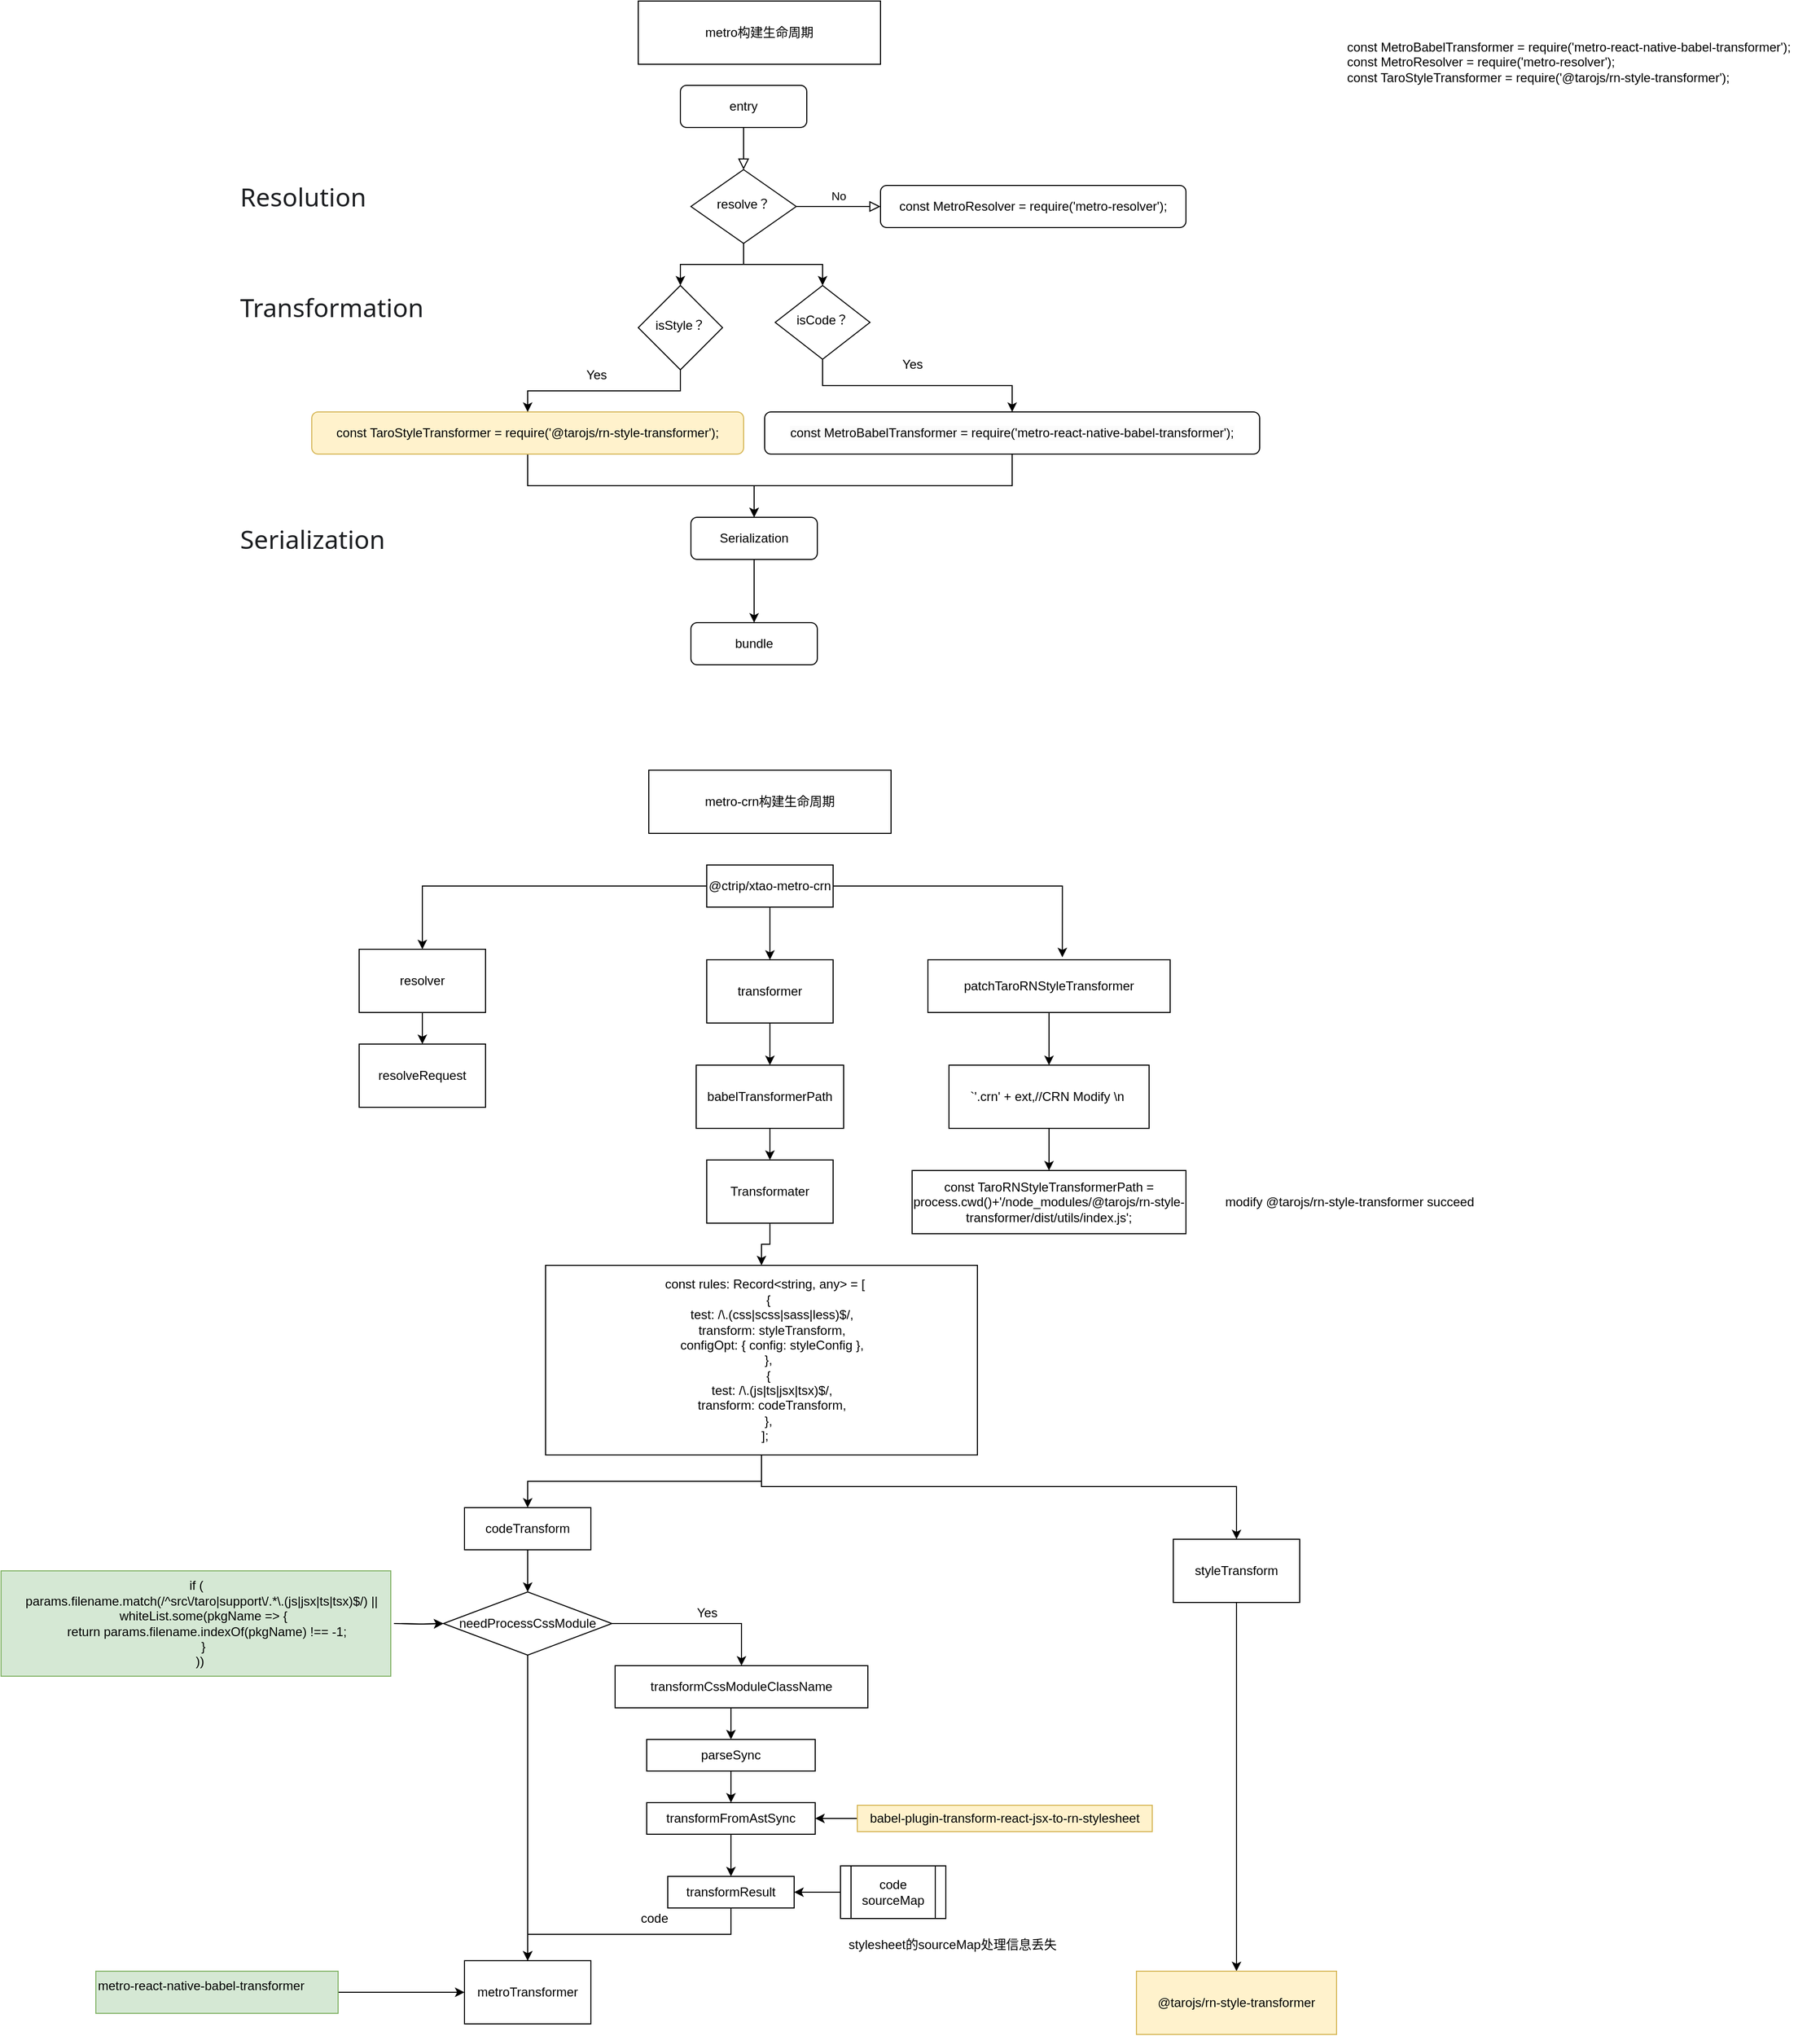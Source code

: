 <mxfile version="20.8.20" type="github">
  <diagram id="C5RBs43oDa-KdzZeNtuy" name="Page-1">
    <mxGraphModel dx="2879" dy="1148" grid="1" gridSize="10" guides="1" tooltips="1" connect="1" arrows="1" fold="1" page="1" pageScale="1" pageWidth="827" pageHeight="1169" math="0" shadow="0">
      <root>
        <mxCell id="WIyWlLk6GJQsqaUBKTNV-0" />
        <mxCell id="WIyWlLk6GJQsqaUBKTNV-1" parent="WIyWlLk6GJQsqaUBKTNV-0" />
        <mxCell id="WIyWlLk6GJQsqaUBKTNV-2" value="" style="rounded=0;html=1;jettySize=auto;orthogonalLoop=1;fontSize=11;endArrow=block;endFill=0;endSize=8;strokeWidth=1;shadow=0;labelBackgroundColor=none;edgeStyle=orthogonalEdgeStyle;" parent="WIyWlLk6GJQsqaUBKTNV-1" source="WIyWlLk6GJQsqaUBKTNV-3" target="WIyWlLk6GJQsqaUBKTNV-6" edge="1">
          <mxGeometry relative="1" as="geometry" />
        </mxCell>
        <mxCell id="WIyWlLk6GJQsqaUBKTNV-3" value="entry" style="rounded=1;whiteSpace=wrap;html=1;fontSize=12;glass=0;strokeWidth=1;shadow=0;" parent="WIyWlLk6GJQsqaUBKTNV-1" vertex="1">
          <mxGeometry x="160" y="90" width="120" height="40" as="geometry" />
        </mxCell>
        <mxCell id="WIyWlLk6GJQsqaUBKTNV-5" value="No" style="edgeStyle=orthogonalEdgeStyle;rounded=0;html=1;jettySize=auto;orthogonalLoop=1;fontSize=11;endArrow=block;endFill=0;endSize=8;strokeWidth=1;shadow=0;labelBackgroundColor=none;" parent="WIyWlLk6GJQsqaUBKTNV-1" source="WIyWlLk6GJQsqaUBKTNV-6" target="WIyWlLk6GJQsqaUBKTNV-7" edge="1">
          <mxGeometry y="10" relative="1" as="geometry">
            <mxPoint as="offset" />
          </mxGeometry>
        </mxCell>
        <mxCell id="yk6-KxCTzFVwfwhHIDTs-6" style="edgeStyle=orthogonalEdgeStyle;rounded=0;orthogonalLoop=1;jettySize=auto;html=1;exitX=0.5;exitY=1;exitDx=0;exitDy=0;entryX=0.5;entryY=0;entryDx=0;entryDy=0;" parent="WIyWlLk6GJQsqaUBKTNV-1" source="WIyWlLk6GJQsqaUBKTNV-6" target="yk6-KxCTzFVwfwhHIDTs-2" edge="1">
          <mxGeometry relative="1" as="geometry" />
        </mxCell>
        <mxCell id="yk6-KxCTzFVwfwhHIDTs-7" style="edgeStyle=orthogonalEdgeStyle;rounded=0;orthogonalLoop=1;jettySize=auto;html=1;exitX=0.5;exitY=1;exitDx=0;exitDy=0;entryX=0.5;entryY=0;entryDx=0;entryDy=0;" parent="WIyWlLk6GJQsqaUBKTNV-1" source="WIyWlLk6GJQsqaUBKTNV-6" target="WIyWlLk6GJQsqaUBKTNV-10" edge="1">
          <mxGeometry relative="1" as="geometry" />
        </mxCell>
        <mxCell id="WIyWlLk6GJQsqaUBKTNV-6" value="resolve？" style="rhombus;whiteSpace=wrap;html=1;shadow=0;fontFamily=Helvetica;fontSize=12;align=center;strokeWidth=1;spacing=6;spacingTop=-4;" parent="WIyWlLk6GJQsqaUBKTNV-1" vertex="1">
          <mxGeometry x="170" y="170" width="100" height="70" as="geometry" />
        </mxCell>
        <mxCell id="WIyWlLk6GJQsqaUBKTNV-7" value="const MetroResolver = require(&#39;metro-resolver&#39;);" style="rounded=1;whiteSpace=wrap;html=1;fontSize=12;glass=0;strokeWidth=1;shadow=0;" parent="WIyWlLk6GJQsqaUBKTNV-1" vertex="1">
          <mxGeometry x="350" y="185" width="290" height="40" as="geometry" />
        </mxCell>
        <mxCell id="yk6-KxCTzFVwfwhHIDTs-12" style="edgeStyle=orthogonalEdgeStyle;rounded=0;orthogonalLoop=1;jettySize=auto;html=1;exitX=0.5;exitY=1;exitDx=0;exitDy=0;" parent="WIyWlLk6GJQsqaUBKTNV-1" source="WIyWlLk6GJQsqaUBKTNV-10" target="WIyWlLk6GJQsqaUBKTNV-12" edge="1">
          <mxGeometry relative="1" as="geometry" />
        </mxCell>
        <mxCell id="WIyWlLk6GJQsqaUBKTNV-10" value="isCode？" style="rhombus;whiteSpace=wrap;html=1;shadow=0;fontFamily=Helvetica;fontSize=12;align=center;strokeWidth=1;spacing=6;spacingTop=-4;" parent="WIyWlLk6GJQsqaUBKTNV-1" vertex="1">
          <mxGeometry x="250" y="280" width="90" height="70" as="geometry" />
        </mxCell>
        <mxCell id="yk6-KxCTzFVwfwhHIDTs-22" style="edgeStyle=orthogonalEdgeStyle;rounded=0;orthogonalLoop=1;jettySize=auto;html=1;exitX=0.5;exitY=1;exitDx=0;exitDy=0;entryX=0.5;entryY=0;entryDx=0;entryDy=0;" parent="WIyWlLk6GJQsqaUBKTNV-1" source="WIyWlLk6GJQsqaUBKTNV-11" target="yk6-KxCTzFVwfwhHIDTs-19" edge="1">
          <mxGeometry relative="1" as="geometry" />
        </mxCell>
        <mxCell id="WIyWlLk6GJQsqaUBKTNV-11" value="Serialization" style="rounded=1;whiteSpace=wrap;html=1;fontSize=12;glass=0;strokeWidth=1;shadow=0;" parent="WIyWlLk6GJQsqaUBKTNV-1" vertex="1">
          <mxGeometry x="170" y="500" width="120" height="40" as="geometry" />
        </mxCell>
        <mxCell id="yk6-KxCTzFVwfwhHIDTs-23" style="edgeStyle=orthogonalEdgeStyle;rounded=0;orthogonalLoop=1;jettySize=auto;html=1;exitX=0.5;exitY=1;exitDx=0;exitDy=0;entryX=0.5;entryY=0;entryDx=0;entryDy=0;" parent="WIyWlLk6GJQsqaUBKTNV-1" source="WIyWlLk6GJQsqaUBKTNV-12" target="WIyWlLk6GJQsqaUBKTNV-11" edge="1">
          <mxGeometry relative="1" as="geometry" />
        </mxCell>
        <mxCell id="WIyWlLk6GJQsqaUBKTNV-12" value="&lt;meta charset=&quot;utf-8&quot;&gt;&lt;span style=&quot;color: rgb(0, 0, 0); font-family: Helvetica; font-size: 12px; font-style: normal; font-variant-ligatures: normal; font-variant-caps: normal; font-weight: 400; letter-spacing: normal; orphans: 2; text-align: left; text-indent: 0px; text-transform: none; widows: 2; word-spacing: 0px; -webkit-text-stroke-width: 0px; background-color: rgb(251, 251, 251); text-decoration-thickness: initial; text-decoration-style: initial; text-decoration-color: initial; float: none; display: inline !important;&quot;&gt;const MetroBabelTransformer = require(&#39;metro-react-native-babel-transformer&#39;);&lt;/span&gt;&lt;br style=&quot;border-color: var(--border-color); color: rgb(0, 0, 0); font-family: Helvetica; font-size: 12px; font-style: normal; font-variant-ligatures: normal; font-variant-caps: normal; font-weight: 400; letter-spacing: normal; orphans: 2; text-align: left; text-indent: 0px; text-transform: none; widows: 2; word-spacing: 0px; -webkit-text-stroke-width: 0px; background-color: rgb(251, 251, 251); text-decoration-thickness: initial; text-decoration-style: initial; text-decoration-color: initial;&quot;&gt;" style="rounded=1;whiteSpace=wrap;html=1;fontSize=12;glass=0;strokeWidth=1;shadow=0;" parent="WIyWlLk6GJQsqaUBKTNV-1" vertex="1">
          <mxGeometry x="240" y="400" width="470" height="40" as="geometry" />
        </mxCell>
        <mxCell id="5LdNp1swamGVDtRg0BKm-34" value="metro构建生命周期" style="rounded=0;whiteSpace=wrap;html=1;" parent="WIyWlLk6GJQsqaUBKTNV-1" vertex="1">
          <mxGeometry x="120" y="10" width="230" height="60" as="geometry" />
        </mxCell>
        <mxCell id="yk6-KxCTzFVwfwhHIDTs-0" value="const MetroBabelTransformer = require(&#39;metro-react-native-babel-transformer&#39;);&#xa;const MetroResolver = require(&#39;metro-resolver&#39;);&#xa;const TaroStyleTransformer = require(&#39;@tarojs/rn-style-transformer&#39;);" style="text;whiteSpace=wrap;html=1;" parent="WIyWlLk6GJQsqaUBKTNV-1" vertex="1">
          <mxGeometry x="791" y="40" width="450" height="70" as="geometry" />
        </mxCell>
        <mxCell id="yk6-KxCTzFVwfwhHIDTs-20" style="edgeStyle=orthogonalEdgeStyle;rounded=0;orthogonalLoop=1;jettySize=auto;html=1;exitX=0.5;exitY=1;exitDx=0;exitDy=0;entryX=0.5;entryY=0;entryDx=0;entryDy=0;" parent="WIyWlLk6GJQsqaUBKTNV-1" source="yk6-KxCTzFVwfwhHIDTs-1" target="WIyWlLk6GJQsqaUBKTNV-11" edge="1">
          <mxGeometry relative="1" as="geometry">
            <Array as="points">
              <mxPoint x="15" y="470" />
              <mxPoint x="230" y="470" />
            </Array>
          </mxGeometry>
        </mxCell>
        <mxCell id="yk6-KxCTzFVwfwhHIDTs-1" value="const TaroStyleTransformer = require(&#39;@tarojs/rn-style-transformer&#39;);" style="rounded=1;whiteSpace=wrap;html=1;fontSize=12;glass=0;strokeWidth=1;shadow=0;fillColor=#fff2cc;strokeColor=#d6b656;" parent="WIyWlLk6GJQsqaUBKTNV-1" vertex="1">
          <mxGeometry x="-190" y="400" width="410" height="40" as="geometry" />
        </mxCell>
        <mxCell id="yk6-KxCTzFVwfwhHIDTs-15" style="edgeStyle=orthogonalEdgeStyle;rounded=0;orthogonalLoop=1;jettySize=auto;html=1;exitX=0.5;exitY=1;exitDx=0;exitDy=0;entryX=0.5;entryY=0;entryDx=0;entryDy=0;" parent="WIyWlLk6GJQsqaUBKTNV-1" source="yk6-KxCTzFVwfwhHIDTs-2" target="yk6-KxCTzFVwfwhHIDTs-1" edge="1">
          <mxGeometry relative="1" as="geometry" />
        </mxCell>
        <mxCell id="yk6-KxCTzFVwfwhHIDTs-2" value="isStyle？" style="rhombus;whiteSpace=wrap;html=1;shadow=0;fontFamily=Helvetica;fontSize=12;align=center;strokeWidth=1;spacing=6;spacingTop=-4;" parent="WIyWlLk6GJQsqaUBKTNV-1" vertex="1">
          <mxGeometry x="120" y="280" width="80" height="80" as="geometry" />
        </mxCell>
        <mxCell id="yk6-KxCTzFVwfwhHIDTs-8" value="Yes" style="text;html=1;align=center;verticalAlign=middle;resizable=0;points=[];autosize=1;strokeColor=none;fillColor=none;" parent="WIyWlLk6GJQsqaUBKTNV-1" vertex="1">
          <mxGeometry x="60" y="350" width="40" height="30" as="geometry" />
        </mxCell>
        <mxCell id="yk6-KxCTzFVwfwhHIDTs-10" value="Yes" style="text;html=1;align=center;verticalAlign=middle;resizable=0;points=[];autosize=1;strokeColor=none;fillColor=none;" parent="WIyWlLk6GJQsqaUBKTNV-1" vertex="1">
          <mxGeometry x="360" y="340" width="40" height="30" as="geometry" />
        </mxCell>
        <mxCell id="yk6-KxCTzFVwfwhHIDTs-16" value="&lt;span style=&quot;box-sizing: border-box; font-size: var(--ifm-h3-font-size); scroll-margin-top: calc(var(--ifm-navbar-height) + 0.5rem); --ifm-h3-font-size: 1.5rem; letter-spacing: normal; orphans: 2; text-indent: 0px; text-transform: none; widows: 2; word-spacing: 0px; -webkit-text-stroke-width: 0px; color: rgb(28, 30, 33); font-family: system-ui, -apple-system, &amp;quot;Segoe UI&amp;quot;, Roboto, Ubuntu, Cantarell, &amp;quot;Noto Sans&amp;quot;, sans-serif, system-ui, &amp;quot;Segoe UI&amp;quot;, Helvetica, Arial, sans-serif, &amp;quot;Apple Color Emoji&amp;quot;, &amp;quot;Segoe UI Emoji&amp;quot;, &amp;quot;Segoe UI Symbol&amp;quot;; font-variant-caps: normal; font-variant-ligatures: normal; line-height: var(--ifm-heading-line-height);&quot;&gt;Resolution&lt;/span&gt;" style="text;whiteSpace=wrap;html=1;" parent="WIyWlLk6GJQsqaUBKTNV-1" vertex="1">
          <mxGeometry x="-260" y="175" width="140" height="50" as="geometry" />
        </mxCell>
        <mxCell id="yk6-KxCTzFVwfwhHIDTs-17" value="&lt;span style=&quot;box-sizing: border-box; font-size: var(--ifm-h3-font-size); scroll-margin-top: calc(var(--ifm-navbar-height) + 0.5rem); --ifm-h3-font-size: 1.5rem; letter-spacing: normal; orphans: 2; text-indent: 0px; text-transform: none; widows: 2; word-spacing: 0px; -webkit-text-stroke-width: 0px; color: rgb(28, 30, 33); font-family: system-ui, -apple-system, &amp;quot;Segoe UI&amp;quot;, Roboto, Ubuntu, Cantarell, &amp;quot;Noto Sans&amp;quot;, sans-serif, system-ui, &amp;quot;Segoe UI&amp;quot;, Helvetica, Arial, sans-serif, &amp;quot;Apple Color Emoji&amp;quot;, &amp;quot;Segoe UI Emoji&amp;quot;, &amp;quot;Segoe UI Symbol&amp;quot;; font-variant-caps: normal; font-variant-ligatures: normal; line-height: var(--ifm-heading-line-height);&quot;&gt;Transformation&lt;/span&gt;" style="text;whiteSpace=wrap;html=1;" parent="WIyWlLk6GJQsqaUBKTNV-1" vertex="1">
          <mxGeometry x="-260" y="280" width="190" height="50" as="geometry" />
        </mxCell>
        <mxCell id="yk6-KxCTzFVwfwhHIDTs-18" value="&lt;span style=&quot;box-sizing: border-box; font-size: var(--ifm-h3-font-size); scroll-margin-top: calc(var(--ifm-navbar-height) + 0.5rem); --ifm-h3-font-size: 1.5rem; letter-spacing: normal; orphans: 2; text-indent: 0px; text-transform: none; widows: 2; word-spacing: 0px; -webkit-text-stroke-width: 0px; color: rgb(28, 30, 33); font-family: system-ui, -apple-system, &amp;quot;Segoe UI&amp;quot;, Roboto, Ubuntu, Cantarell, &amp;quot;Noto Sans&amp;quot;, sans-serif, system-ui, &amp;quot;Segoe UI&amp;quot;, Helvetica, Arial, sans-serif, &amp;quot;Apple Color Emoji&amp;quot;, &amp;quot;Segoe UI Emoji&amp;quot;, &amp;quot;Segoe UI Symbol&amp;quot;; font-variant-caps: normal; font-variant-ligatures: normal; line-height: var(--ifm-heading-line-height);&quot;&gt;Serialization&lt;/span&gt;" style="text;whiteSpace=wrap;html=1;" parent="WIyWlLk6GJQsqaUBKTNV-1" vertex="1">
          <mxGeometry x="-260" y="500" width="160" height="50" as="geometry" />
        </mxCell>
        <mxCell id="yk6-KxCTzFVwfwhHIDTs-19" value="bundle" style="rounded=1;whiteSpace=wrap;html=1;fontSize=12;glass=0;strokeWidth=1;shadow=0;" parent="WIyWlLk6GJQsqaUBKTNV-1" vertex="1">
          <mxGeometry x="170" y="600" width="120" height="40" as="geometry" />
        </mxCell>
        <mxCell id="-5bS65-Dsn9UAwPCuVP0-53" value="" style="edgeStyle=orthogonalEdgeStyle;rounded=0;orthogonalLoop=1;jettySize=auto;html=1;" edge="1" parent="WIyWlLk6GJQsqaUBKTNV-1" target="-5bS65-Dsn9UAwPCuVP0-16">
          <mxGeometry relative="1" as="geometry">
            <mxPoint x="-112" y="1550" as="sourcePoint" />
          </mxGeometry>
        </mxCell>
        <mxCell id="-5bS65-Dsn9UAwPCuVP0-61" value="" style="edgeStyle=orthogonalEdgeStyle;rounded=0;orthogonalLoop=1;jettySize=auto;html=1;" edge="1" parent="WIyWlLk6GJQsqaUBKTNV-1" target="-5bS65-Dsn9UAwPCuVP0-16">
          <mxGeometry relative="1" as="geometry">
            <mxPoint x="-105" y="1550" as="sourcePoint" />
          </mxGeometry>
        </mxCell>
        <mxCell id="-5bS65-Dsn9UAwPCuVP0-0" value="&lt;div&gt;if (&lt;/div&gt;&lt;div&gt;&amp;nbsp; &amp;nbsp; params.filename.match(/^src\/taro|support\/.*\.(js|jsx|ts|tsx)$/) ||&amp;nbsp;&lt;/div&gt;&lt;div&gt;&amp;nbsp; &amp;nbsp; whiteList.some(pkgName =&amp;gt; {&lt;/div&gt;&lt;div&gt;&amp;nbsp; &amp;nbsp; &amp;nbsp; return params.filename.indexOf(pkgName) !== -1;&lt;/div&gt;&lt;div&gt;&amp;nbsp; &amp;nbsp; }&lt;/div&gt;&lt;div&gt;&amp;nbsp; ))&lt;/div&gt;" style="text;html=1;align=center;verticalAlign=middle;resizable=0;points=[];autosize=1;strokeColor=#82b366;fillColor=#d5e8d4;" vertex="1" parent="WIyWlLk6GJQsqaUBKTNV-1">
          <mxGeometry x="-485" y="1500" width="370" height="100" as="geometry" />
        </mxCell>
        <mxCell id="-5bS65-Dsn9UAwPCuVP0-6" style="edgeStyle=orthogonalEdgeStyle;rounded=0;orthogonalLoop=1;jettySize=auto;html=1;exitX=0.5;exitY=1;exitDx=0;exitDy=0;entryX=0.5;entryY=0;entryDx=0;entryDy=0;" edge="1" parent="WIyWlLk6GJQsqaUBKTNV-1" source="-5bS65-Dsn9UAwPCuVP0-1" target="-5bS65-Dsn9UAwPCuVP0-5">
          <mxGeometry relative="1" as="geometry" />
        </mxCell>
        <mxCell id="-5bS65-Dsn9UAwPCuVP0-1" value="transformCssModuleClassName" style="whiteSpace=wrap;html=1;" vertex="1" parent="WIyWlLk6GJQsqaUBKTNV-1">
          <mxGeometry x="98" y="1590" width="240" height="40" as="geometry" />
        </mxCell>
        <mxCell id="-5bS65-Dsn9UAwPCuVP0-58" value="" style="edgeStyle=orthogonalEdgeStyle;rounded=0;orthogonalLoop=1;jettySize=auto;html=1;" edge="1" parent="WIyWlLk6GJQsqaUBKTNV-1" source="-5bS65-Dsn9UAwPCuVP0-2" target="-5bS65-Dsn9UAwPCuVP0-4">
          <mxGeometry relative="1" as="geometry" />
        </mxCell>
        <mxCell id="-5bS65-Dsn9UAwPCuVP0-2" value="babel-plugin-transform-react-jsx-to-rn-stylesheet" style="whiteSpace=wrap;html=1;fillColor=#fff2cc;strokeColor=#d6b656;" vertex="1" parent="WIyWlLk6GJQsqaUBKTNV-1">
          <mxGeometry x="328" y="1722.5" width="280" height="25" as="geometry" />
        </mxCell>
        <mxCell id="-5bS65-Dsn9UAwPCuVP0-11" style="edgeStyle=orthogonalEdgeStyle;rounded=0;orthogonalLoop=1;jettySize=auto;html=1;exitX=0.5;exitY=1;exitDx=0;exitDy=0;entryX=0.5;entryY=0;entryDx=0;entryDy=0;" edge="1" parent="WIyWlLk6GJQsqaUBKTNV-1" source="-5bS65-Dsn9UAwPCuVP0-4" target="-5bS65-Dsn9UAwPCuVP0-10">
          <mxGeometry relative="1" as="geometry" />
        </mxCell>
        <mxCell id="-5bS65-Dsn9UAwPCuVP0-4" value="transformFromAstSync" style="whiteSpace=wrap;html=1;" vertex="1" parent="WIyWlLk6GJQsqaUBKTNV-1">
          <mxGeometry x="128" y="1720" width="160" height="30" as="geometry" />
        </mxCell>
        <mxCell id="-5bS65-Dsn9UAwPCuVP0-7" style="edgeStyle=orthogonalEdgeStyle;rounded=0;orthogonalLoop=1;jettySize=auto;html=1;exitX=0.5;exitY=1;exitDx=0;exitDy=0;entryX=0.5;entryY=0;entryDx=0;entryDy=0;" edge="1" parent="WIyWlLk6GJQsqaUBKTNV-1" source="-5bS65-Dsn9UAwPCuVP0-5" target="-5bS65-Dsn9UAwPCuVP0-4">
          <mxGeometry relative="1" as="geometry" />
        </mxCell>
        <mxCell id="-5bS65-Dsn9UAwPCuVP0-5" value="parseSync" style="whiteSpace=wrap;html=1;" vertex="1" parent="WIyWlLk6GJQsqaUBKTNV-1">
          <mxGeometry x="128" y="1660" width="160" height="30" as="geometry" />
        </mxCell>
        <mxCell id="-5bS65-Dsn9UAwPCuVP0-23" style="edgeStyle=orthogonalEdgeStyle;rounded=0;orthogonalLoop=1;jettySize=auto;html=1;exitX=0.5;exitY=1;exitDx=0;exitDy=0;entryX=0.5;entryY=0;entryDx=0;entryDy=0;" edge="1" parent="WIyWlLk6GJQsqaUBKTNV-1" source="-5bS65-Dsn9UAwPCuVP0-10" target="-5bS65-Dsn9UAwPCuVP0-20">
          <mxGeometry relative="1" as="geometry" />
        </mxCell>
        <mxCell id="-5bS65-Dsn9UAwPCuVP0-10" value="transformResult" style="whiteSpace=wrap;html=1;" vertex="1" parent="WIyWlLk6GJQsqaUBKTNV-1">
          <mxGeometry x="148" y="1790" width="120" height="30" as="geometry" />
        </mxCell>
        <mxCell id="-5bS65-Dsn9UAwPCuVP0-13" value="" style="edgeStyle=orthogonalEdgeStyle;rounded=0;orthogonalLoop=1;jettySize=auto;html=1;" edge="1" parent="WIyWlLk6GJQsqaUBKTNV-1" source="-5bS65-Dsn9UAwPCuVP0-12" target="-5bS65-Dsn9UAwPCuVP0-10">
          <mxGeometry relative="1" as="geometry" />
        </mxCell>
        <mxCell id="-5bS65-Dsn9UAwPCuVP0-12" value="code&lt;br&gt;sourceMap" style="shape=process;whiteSpace=wrap;html=1;backgroundOutline=1;" vertex="1" parent="WIyWlLk6GJQsqaUBKTNV-1">
          <mxGeometry x="312" y="1780" width="100" height="50" as="geometry" />
        </mxCell>
        <mxCell id="-5bS65-Dsn9UAwPCuVP0-17" style="edgeStyle=orthogonalEdgeStyle;rounded=0;orthogonalLoop=1;jettySize=auto;html=1;exitX=0.5;exitY=1;exitDx=0;exitDy=0;entryX=0.5;entryY=0;entryDx=0;entryDy=0;" edge="1" parent="WIyWlLk6GJQsqaUBKTNV-1" source="-5bS65-Dsn9UAwPCuVP0-15" target="-5bS65-Dsn9UAwPCuVP0-16">
          <mxGeometry relative="1" as="geometry" />
        </mxCell>
        <mxCell id="-5bS65-Dsn9UAwPCuVP0-15" value="codeTransform" style="whiteSpace=wrap;html=1;" vertex="1" parent="WIyWlLk6GJQsqaUBKTNV-1">
          <mxGeometry x="-45" y="1440" width="120" height="40" as="geometry" />
        </mxCell>
        <mxCell id="-5bS65-Dsn9UAwPCuVP0-19" style="edgeStyle=orthogonalEdgeStyle;rounded=0;orthogonalLoop=1;jettySize=auto;html=1;exitX=1;exitY=0.5;exitDx=0;exitDy=0;entryX=0.5;entryY=0;entryDx=0;entryDy=0;" edge="1" parent="WIyWlLk6GJQsqaUBKTNV-1" source="-5bS65-Dsn9UAwPCuVP0-16" target="-5bS65-Dsn9UAwPCuVP0-1">
          <mxGeometry relative="1" as="geometry" />
        </mxCell>
        <mxCell id="-5bS65-Dsn9UAwPCuVP0-22" style="edgeStyle=orthogonalEdgeStyle;rounded=0;orthogonalLoop=1;jettySize=auto;html=1;exitX=0.5;exitY=1;exitDx=0;exitDy=0;entryX=0.5;entryY=0;entryDx=0;entryDy=0;" edge="1" parent="WIyWlLk6GJQsqaUBKTNV-1" source="-5bS65-Dsn9UAwPCuVP0-16" target="-5bS65-Dsn9UAwPCuVP0-20">
          <mxGeometry relative="1" as="geometry" />
        </mxCell>
        <mxCell id="-5bS65-Dsn9UAwPCuVP0-16" value="needProcessCssModule&lt;br&gt;" style="rhombus;whiteSpace=wrap;html=1;" vertex="1" parent="WIyWlLk6GJQsqaUBKTNV-1">
          <mxGeometry x="-65" y="1520" width="160" height="60" as="geometry" />
        </mxCell>
        <mxCell id="-5bS65-Dsn9UAwPCuVP0-20" value="metroTransformer" style="whiteSpace=wrap;html=1;" vertex="1" parent="WIyWlLk6GJQsqaUBKTNV-1">
          <mxGeometry x="-45" y="1870" width="120" height="60" as="geometry" />
        </mxCell>
        <mxCell id="-5bS65-Dsn9UAwPCuVP0-21" value="Yes" style="text;html=1;align=center;verticalAlign=middle;resizable=0;points=[];autosize=1;strokeColor=none;fillColor=none;" vertex="1" parent="WIyWlLk6GJQsqaUBKTNV-1">
          <mxGeometry x="165" y="1525" width="40" height="30" as="geometry" />
        </mxCell>
        <mxCell id="-5bS65-Dsn9UAwPCuVP0-24" value="code" style="text;html=1;align=center;verticalAlign=middle;resizable=0;points=[];autosize=1;strokeColor=none;fillColor=none;" vertex="1" parent="WIyWlLk6GJQsqaUBKTNV-1">
          <mxGeometry x="110" y="1815" width="50" height="30" as="geometry" />
        </mxCell>
        <mxCell id="-5bS65-Dsn9UAwPCuVP0-25" value="stylesheet的sourceMap处理信息丢失" style="text;html=1;align=center;verticalAlign=middle;resizable=0;points=[];autosize=1;strokeColor=none;fillColor=none;" vertex="1" parent="WIyWlLk6GJQsqaUBKTNV-1">
          <mxGeometry x="308" y="1840" width="220" height="30" as="geometry" />
        </mxCell>
        <mxCell id="-5bS65-Dsn9UAwPCuVP0-54" style="edgeStyle=orthogonalEdgeStyle;rounded=0;orthogonalLoop=1;jettySize=auto;html=1;entryX=0;entryY=0.5;entryDx=0;entryDy=0;" edge="1" parent="WIyWlLk6GJQsqaUBKTNV-1" source="-5bS65-Dsn9UAwPCuVP0-26" target="-5bS65-Dsn9UAwPCuVP0-20">
          <mxGeometry relative="1" as="geometry" />
        </mxCell>
        <mxCell id="-5bS65-Dsn9UAwPCuVP0-26" value="metro-react-native-babel-transformer" style="text;whiteSpace=wrap;html=1;fillColor=#d5e8d4;strokeColor=#82b366;" vertex="1" parent="WIyWlLk6GJQsqaUBKTNV-1">
          <mxGeometry x="-395" y="1880" width="230" height="40" as="geometry" />
        </mxCell>
        <mxCell id="-5bS65-Dsn9UAwPCuVP0-35" style="edgeStyle=orthogonalEdgeStyle;rounded=0;orthogonalLoop=1;jettySize=auto;html=1;entryX=0.5;entryY=0;entryDx=0;entryDy=0;" edge="1" parent="WIyWlLk6GJQsqaUBKTNV-1" source="-5bS65-Dsn9UAwPCuVP0-27" target="-5bS65-Dsn9UAwPCuVP0-28">
          <mxGeometry relative="1" as="geometry" />
        </mxCell>
        <mxCell id="-5bS65-Dsn9UAwPCuVP0-36" style="edgeStyle=orthogonalEdgeStyle;rounded=0;orthogonalLoop=1;jettySize=auto;html=1;entryX=0.5;entryY=0;entryDx=0;entryDy=0;" edge="1" parent="WIyWlLk6GJQsqaUBKTNV-1" source="-5bS65-Dsn9UAwPCuVP0-27" target="-5bS65-Dsn9UAwPCuVP0-29">
          <mxGeometry relative="1" as="geometry" />
        </mxCell>
        <mxCell id="-5bS65-Dsn9UAwPCuVP0-42" style="edgeStyle=orthogonalEdgeStyle;rounded=0;orthogonalLoop=1;jettySize=auto;html=1;exitX=1;exitY=0.5;exitDx=0;exitDy=0;entryX=0.555;entryY=-0.048;entryDx=0;entryDy=0;entryPerimeter=0;" edge="1" parent="WIyWlLk6GJQsqaUBKTNV-1" source="-5bS65-Dsn9UAwPCuVP0-27" target="-5bS65-Dsn9UAwPCuVP0-41">
          <mxGeometry relative="1" as="geometry" />
        </mxCell>
        <mxCell id="-5bS65-Dsn9UAwPCuVP0-27" value="@ctrip/xtao-metro-crn" style="whiteSpace=wrap;html=1;" vertex="1" parent="WIyWlLk6GJQsqaUBKTNV-1">
          <mxGeometry x="185" y="830" width="120" height="40" as="geometry" />
        </mxCell>
        <mxCell id="-5bS65-Dsn9UAwPCuVP0-32" value="" style="edgeStyle=orthogonalEdgeStyle;rounded=0;orthogonalLoop=1;jettySize=auto;html=1;" edge="1" parent="WIyWlLk6GJQsqaUBKTNV-1" source="-5bS65-Dsn9UAwPCuVP0-28" target="-5bS65-Dsn9UAwPCuVP0-31">
          <mxGeometry relative="1" as="geometry" />
        </mxCell>
        <mxCell id="-5bS65-Dsn9UAwPCuVP0-28" value="resolver" style="whiteSpace=wrap;html=1;" vertex="1" parent="WIyWlLk6GJQsqaUBKTNV-1">
          <mxGeometry x="-145" y="910" width="120" height="60" as="geometry" />
        </mxCell>
        <mxCell id="-5bS65-Dsn9UAwPCuVP0-34" style="edgeStyle=orthogonalEdgeStyle;rounded=0;orthogonalLoop=1;jettySize=auto;html=1;exitX=0.5;exitY=1;exitDx=0;exitDy=0;entryX=0.5;entryY=0;entryDx=0;entryDy=0;" edge="1" parent="WIyWlLk6GJQsqaUBKTNV-1" source="-5bS65-Dsn9UAwPCuVP0-29" target="-5bS65-Dsn9UAwPCuVP0-33">
          <mxGeometry relative="1" as="geometry" />
        </mxCell>
        <mxCell id="-5bS65-Dsn9UAwPCuVP0-29" value="transformer" style="whiteSpace=wrap;html=1;" vertex="1" parent="WIyWlLk6GJQsqaUBKTNV-1">
          <mxGeometry x="185" y="920" width="120" height="60" as="geometry" />
        </mxCell>
        <mxCell id="-5bS65-Dsn9UAwPCuVP0-31" value="resolveRequest" style="whiteSpace=wrap;html=1;" vertex="1" parent="WIyWlLk6GJQsqaUBKTNV-1">
          <mxGeometry x="-145" y="1000" width="120" height="60" as="geometry" />
        </mxCell>
        <mxCell id="-5bS65-Dsn9UAwPCuVP0-50" style="edgeStyle=orthogonalEdgeStyle;rounded=0;orthogonalLoop=1;jettySize=auto;html=1;exitX=0.5;exitY=1;exitDx=0;exitDy=0;entryX=0.5;entryY=0;entryDx=0;entryDy=0;" edge="1" parent="WIyWlLk6GJQsqaUBKTNV-1" source="-5bS65-Dsn9UAwPCuVP0-33" target="-5bS65-Dsn9UAwPCuVP0-37">
          <mxGeometry relative="1" as="geometry" />
        </mxCell>
        <mxCell id="-5bS65-Dsn9UAwPCuVP0-33" value="babelTransformerPath" style="whiteSpace=wrap;html=1;" vertex="1" parent="WIyWlLk6GJQsqaUBKTNV-1">
          <mxGeometry x="175" y="1020" width="140" height="60" as="geometry" />
        </mxCell>
        <mxCell id="-5bS65-Dsn9UAwPCuVP0-51" value="" style="edgeStyle=orthogonalEdgeStyle;rounded=0;orthogonalLoop=1;jettySize=auto;html=1;" edge="1" parent="WIyWlLk6GJQsqaUBKTNV-1" source="-5bS65-Dsn9UAwPCuVP0-37" target="-5bS65-Dsn9UAwPCuVP0-49">
          <mxGeometry relative="1" as="geometry" />
        </mxCell>
        <mxCell id="-5bS65-Dsn9UAwPCuVP0-37" value="Transformater" style="whiteSpace=wrap;html=1;" vertex="1" parent="WIyWlLk6GJQsqaUBKTNV-1">
          <mxGeometry x="185" y="1110" width="120" height="60" as="geometry" />
        </mxCell>
        <mxCell id="-5bS65-Dsn9UAwPCuVP0-46" value="" style="edgeStyle=orthogonalEdgeStyle;rounded=0;orthogonalLoop=1;jettySize=auto;html=1;" edge="1" parent="WIyWlLk6GJQsqaUBKTNV-1" source="-5bS65-Dsn9UAwPCuVP0-41" target="-5bS65-Dsn9UAwPCuVP0-44">
          <mxGeometry relative="1" as="geometry" />
        </mxCell>
        <mxCell id="-5bS65-Dsn9UAwPCuVP0-41" value="patchTaroRNStyleTransformer" style="whiteSpace=wrap;html=1;" vertex="1" parent="WIyWlLk6GJQsqaUBKTNV-1">
          <mxGeometry x="395" y="920" width="230" height="50" as="geometry" />
        </mxCell>
        <mxCell id="-5bS65-Dsn9UAwPCuVP0-47" value="" style="edgeStyle=orthogonalEdgeStyle;rounded=0;orthogonalLoop=1;jettySize=auto;html=1;" edge="1" parent="WIyWlLk6GJQsqaUBKTNV-1" source="-5bS65-Dsn9UAwPCuVP0-44" target="-5bS65-Dsn9UAwPCuVP0-45">
          <mxGeometry relative="1" as="geometry" />
        </mxCell>
        <mxCell id="-5bS65-Dsn9UAwPCuVP0-44" value="`&#39;.crn&#39; + ext,//CRN Modify \n&amp;nbsp;" style="whiteSpace=wrap;html=1;" vertex="1" parent="WIyWlLk6GJQsqaUBKTNV-1">
          <mxGeometry x="415" y="1020" width="190" height="60" as="geometry" />
        </mxCell>
        <mxCell id="-5bS65-Dsn9UAwPCuVP0-45" value="const TaroRNStyleTransformerPath = process.cwd()+&#39;/node_modules/@tarojs/rn-style-transformer/dist/utils/index.js&#39;;" style="whiteSpace=wrap;html=1;" vertex="1" parent="WIyWlLk6GJQsqaUBKTNV-1">
          <mxGeometry x="380" y="1120" width="260" height="60" as="geometry" />
        </mxCell>
        <mxCell id="-5bS65-Dsn9UAwPCuVP0-48" value="modify @tarojs/rn-style-transformer succeed" style="text;html=1;align=center;verticalAlign=middle;resizable=0;points=[];autosize=1;strokeColor=none;fillColor=none;" vertex="1" parent="WIyWlLk6GJQsqaUBKTNV-1">
          <mxGeometry x="665" y="1135" width="260" height="30" as="geometry" />
        </mxCell>
        <mxCell id="-5bS65-Dsn9UAwPCuVP0-62" style="edgeStyle=orthogonalEdgeStyle;rounded=0;orthogonalLoop=1;jettySize=auto;html=1;exitX=0.5;exitY=1;exitDx=0;exitDy=0;entryX=0.5;entryY=0;entryDx=0;entryDy=0;" edge="1" parent="WIyWlLk6GJQsqaUBKTNV-1" source="-5bS65-Dsn9UAwPCuVP0-49" target="-5bS65-Dsn9UAwPCuVP0-52">
          <mxGeometry relative="1" as="geometry">
            <Array as="points">
              <mxPoint x="237" y="1420" />
              <mxPoint x="688" y="1420" />
            </Array>
          </mxGeometry>
        </mxCell>
        <mxCell id="-5bS65-Dsn9UAwPCuVP0-63" style="edgeStyle=orthogonalEdgeStyle;rounded=0;orthogonalLoop=1;jettySize=auto;html=1;exitX=0.5;exitY=1;exitDx=0;exitDy=0;entryX=0.5;entryY=0;entryDx=0;entryDy=0;" edge="1" parent="WIyWlLk6GJQsqaUBKTNV-1" source="-5bS65-Dsn9UAwPCuVP0-49" target="-5bS65-Dsn9UAwPCuVP0-15">
          <mxGeometry relative="1" as="geometry" />
        </mxCell>
        <mxCell id="-5bS65-Dsn9UAwPCuVP0-49" value="&lt;div&gt;&amp;nbsp; const rules: Record&amp;lt;string, any&amp;gt; = [&lt;/div&gt;&lt;div&gt;&amp;nbsp; &amp;nbsp; {&lt;/div&gt;&lt;div&gt;&amp;nbsp; &amp;nbsp; &amp;nbsp; test: /\.(css|scss|sass|less)$/,&lt;/div&gt;&lt;div&gt;&amp;nbsp; &amp;nbsp; &amp;nbsp; transform: styleTransform,&lt;/div&gt;&lt;div&gt;&amp;nbsp; &amp;nbsp; &amp;nbsp; configOpt: { config: styleConfig },&lt;/div&gt;&lt;div&gt;&amp;nbsp; &amp;nbsp; },&lt;/div&gt;&lt;div&gt;&amp;nbsp; &amp;nbsp; {&lt;/div&gt;&lt;div&gt;&amp;nbsp; &amp;nbsp; &amp;nbsp; test: /\.(js|ts|jsx|tsx)$/,&lt;/div&gt;&lt;div&gt;&amp;nbsp; &amp;nbsp; &amp;nbsp; transform: codeTransform,&lt;/div&gt;&lt;div&gt;&amp;nbsp; &amp;nbsp; },&lt;/div&gt;&lt;div&gt;&amp;nbsp; ];&lt;/div&gt;" style="whiteSpace=wrap;html=1;" vertex="1" parent="WIyWlLk6GJQsqaUBKTNV-1">
          <mxGeometry x="32" y="1210" width="410" height="180" as="geometry" />
        </mxCell>
        <mxCell id="-5bS65-Dsn9UAwPCuVP0-60" style="edgeStyle=orthogonalEdgeStyle;rounded=0;orthogonalLoop=1;jettySize=auto;html=1;exitX=0.5;exitY=1;exitDx=0;exitDy=0;" edge="1" parent="WIyWlLk6GJQsqaUBKTNV-1" source="-5bS65-Dsn9UAwPCuVP0-52" target="-5bS65-Dsn9UAwPCuVP0-59">
          <mxGeometry relative="1" as="geometry" />
        </mxCell>
        <mxCell id="-5bS65-Dsn9UAwPCuVP0-52" value="styleTransform" style="whiteSpace=wrap;html=1;" vertex="1" parent="WIyWlLk6GJQsqaUBKTNV-1">
          <mxGeometry x="628" y="1470" width="120" height="60" as="geometry" />
        </mxCell>
        <mxCell id="-5bS65-Dsn9UAwPCuVP0-59" value="@tarojs/rn-style-transformer" style="whiteSpace=wrap;html=1;fillColor=#fff2cc;strokeColor=#d6b656;" vertex="1" parent="WIyWlLk6GJQsqaUBKTNV-1">
          <mxGeometry x="593" y="1880" width="190" height="60" as="geometry" />
        </mxCell>
        <mxCell id="-5bS65-Dsn9UAwPCuVP0-115" value="metro-crn构建生命周期" style="rounded=0;whiteSpace=wrap;html=1;" vertex="1" parent="WIyWlLk6GJQsqaUBKTNV-1">
          <mxGeometry x="130" y="740" width="230" height="60" as="geometry" />
        </mxCell>
      </root>
    </mxGraphModel>
  </diagram>
</mxfile>
